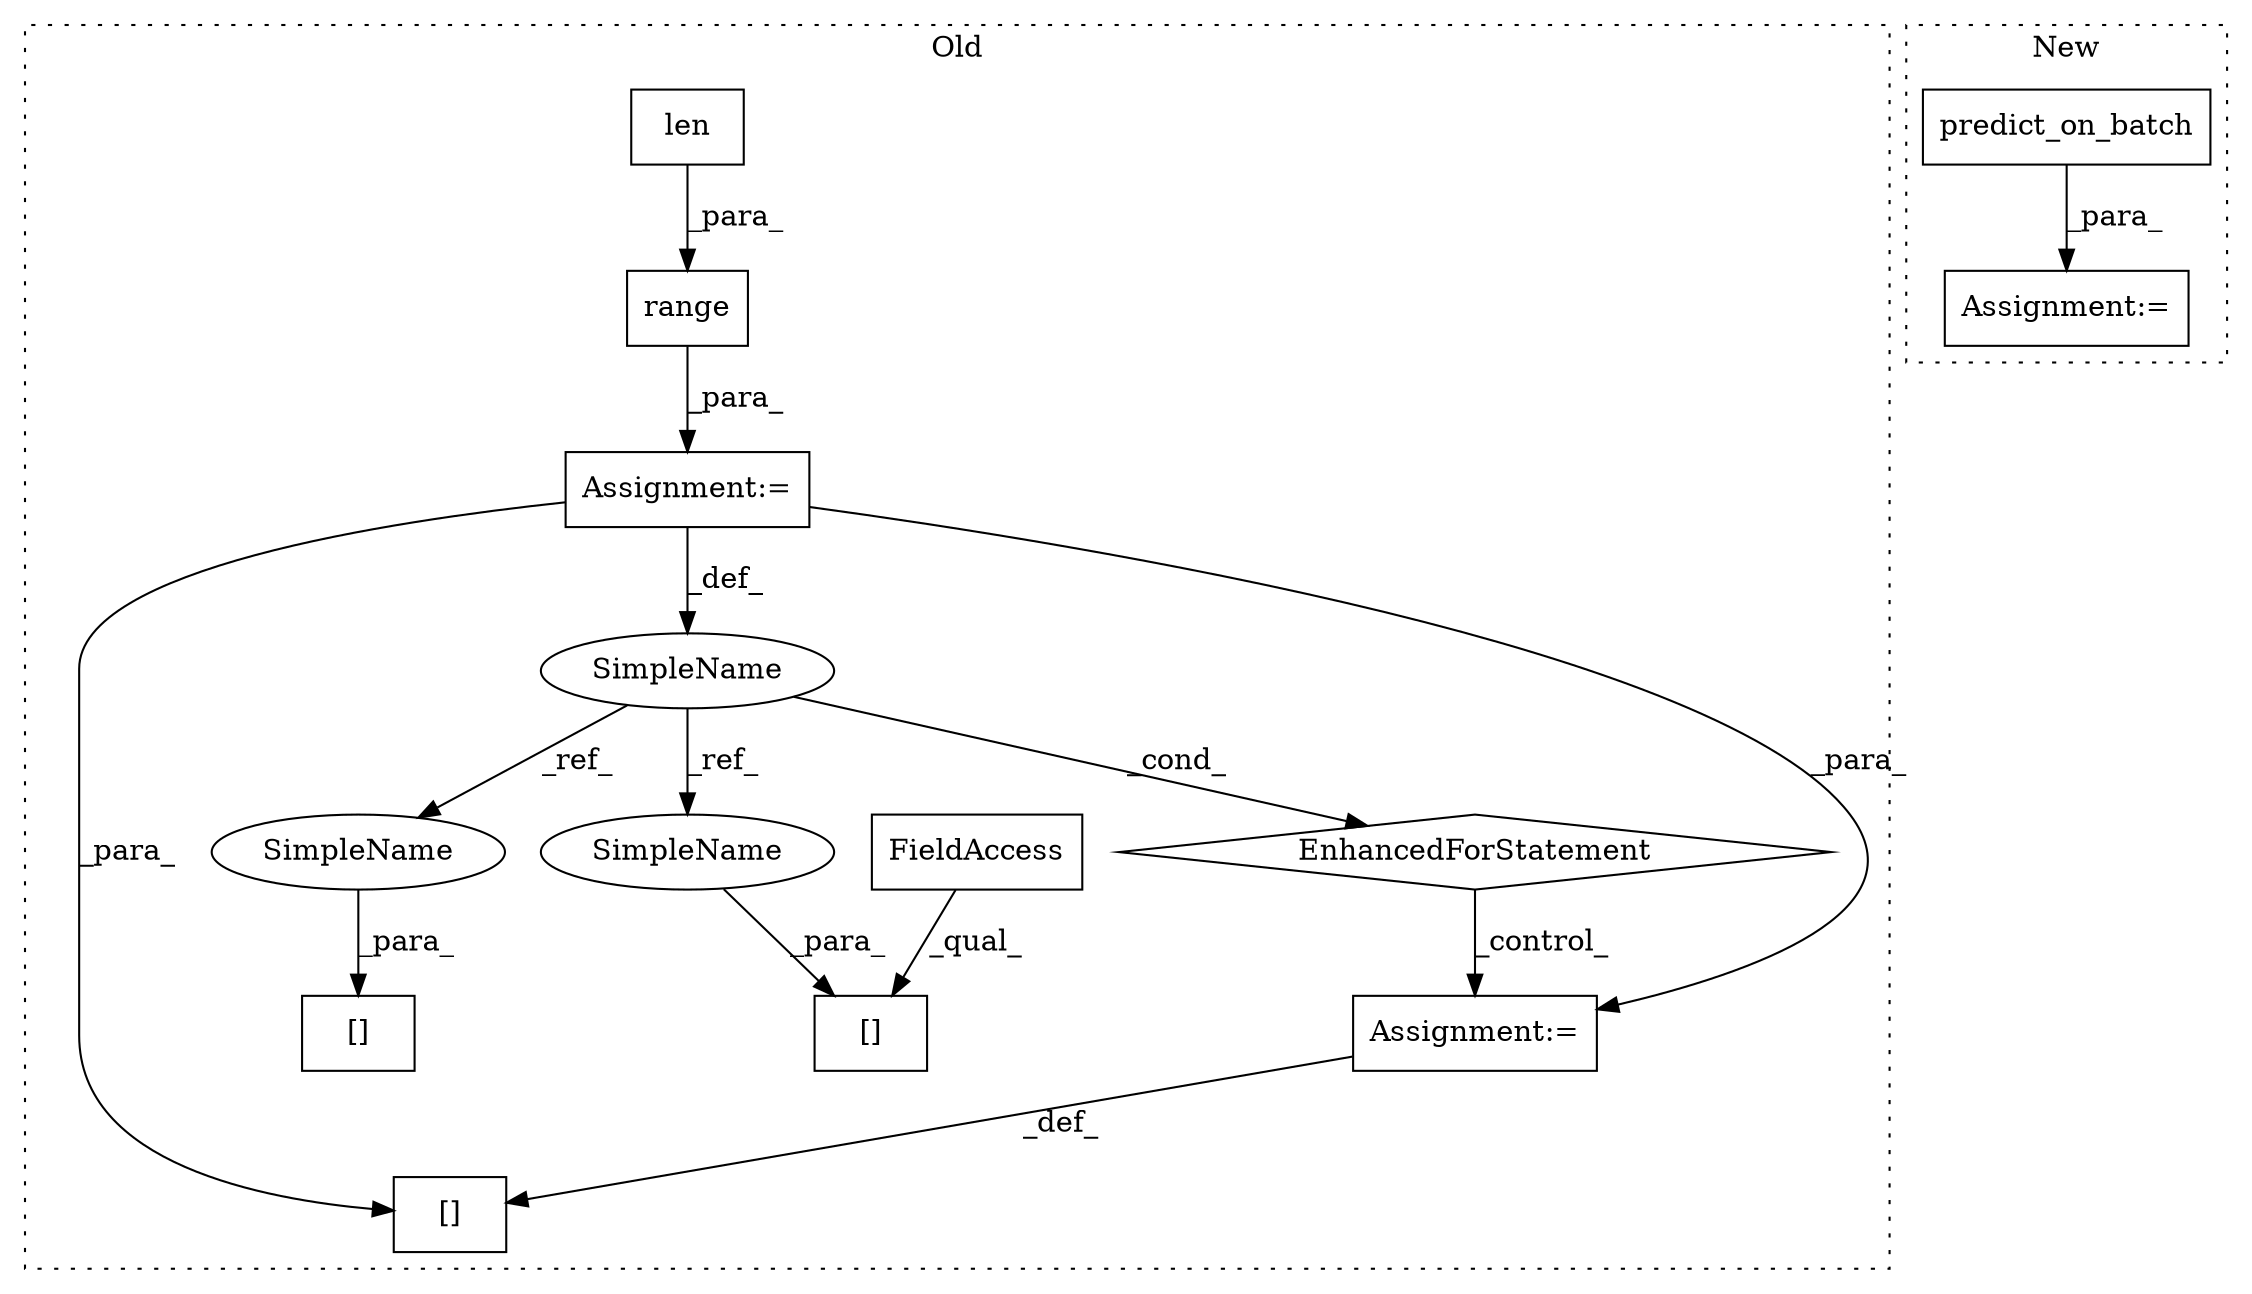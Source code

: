 digraph G {
subgraph cluster0 {
1 [label="range" a="32" s="4103,4119" l="6,1" shape="box"];
3 [label="[]" a="2" s="4189,4229" l="10,1" shape="box"];
4 [label="EnhancedForStatement" a="70" s="4042,4120" l="53,2" shape="diamond"];
5 [label="len" a="32" s="4109,4118" l="4,1" shape="box"];
6 [label="SimpleName" a="42" s="4099" l="1" shape="ellipse"];
7 [label="Assignment:=" a="7" s="4230" l="1" shape="box"];
8 [label="[]" a="2" s="4140,4170" l="29,1" shape="box"];
9 [label="FieldAccess" a="22" s="4140" l="28" shape="box"];
10 [label="[]" a="2" s="4173,4180" l="6,1" shape="box"];
12 [label="Assignment:=" a="7" s="4042,4120" l="53,2" shape="box"];
13 [label="SimpleName" a="42" s="4169" l="1" shape="ellipse"];
14 [label="SimpleName" a="42" s="4179" l="1" shape="ellipse"];
label = "Old";
style="dotted";
}
subgraph cluster1 {
2 [label="predict_on_batch" a="32" s="3600,3622" l="17,1" shape="box"];
11 [label="Assignment:=" a="7" s="3589" l="2" shape="box"];
label = "New";
style="dotted";
}
1 -> 12 [label="_para_"];
2 -> 11 [label="_para_"];
4 -> 7 [label="_control_"];
5 -> 1 [label="_para_"];
6 -> 13 [label="_ref_"];
6 -> 14 [label="_ref_"];
6 -> 4 [label="_cond_"];
7 -> 3 [label="_def_"];
9 -> 8 [label="_qual_"];
12 -> 6 [label="_def_"];
12 -> 3 [label="_para_"];
12 -> 7 [label="_para_"];
13 -> 8 [label="_para_"];
14 -> 10 [label="_para_"];
}